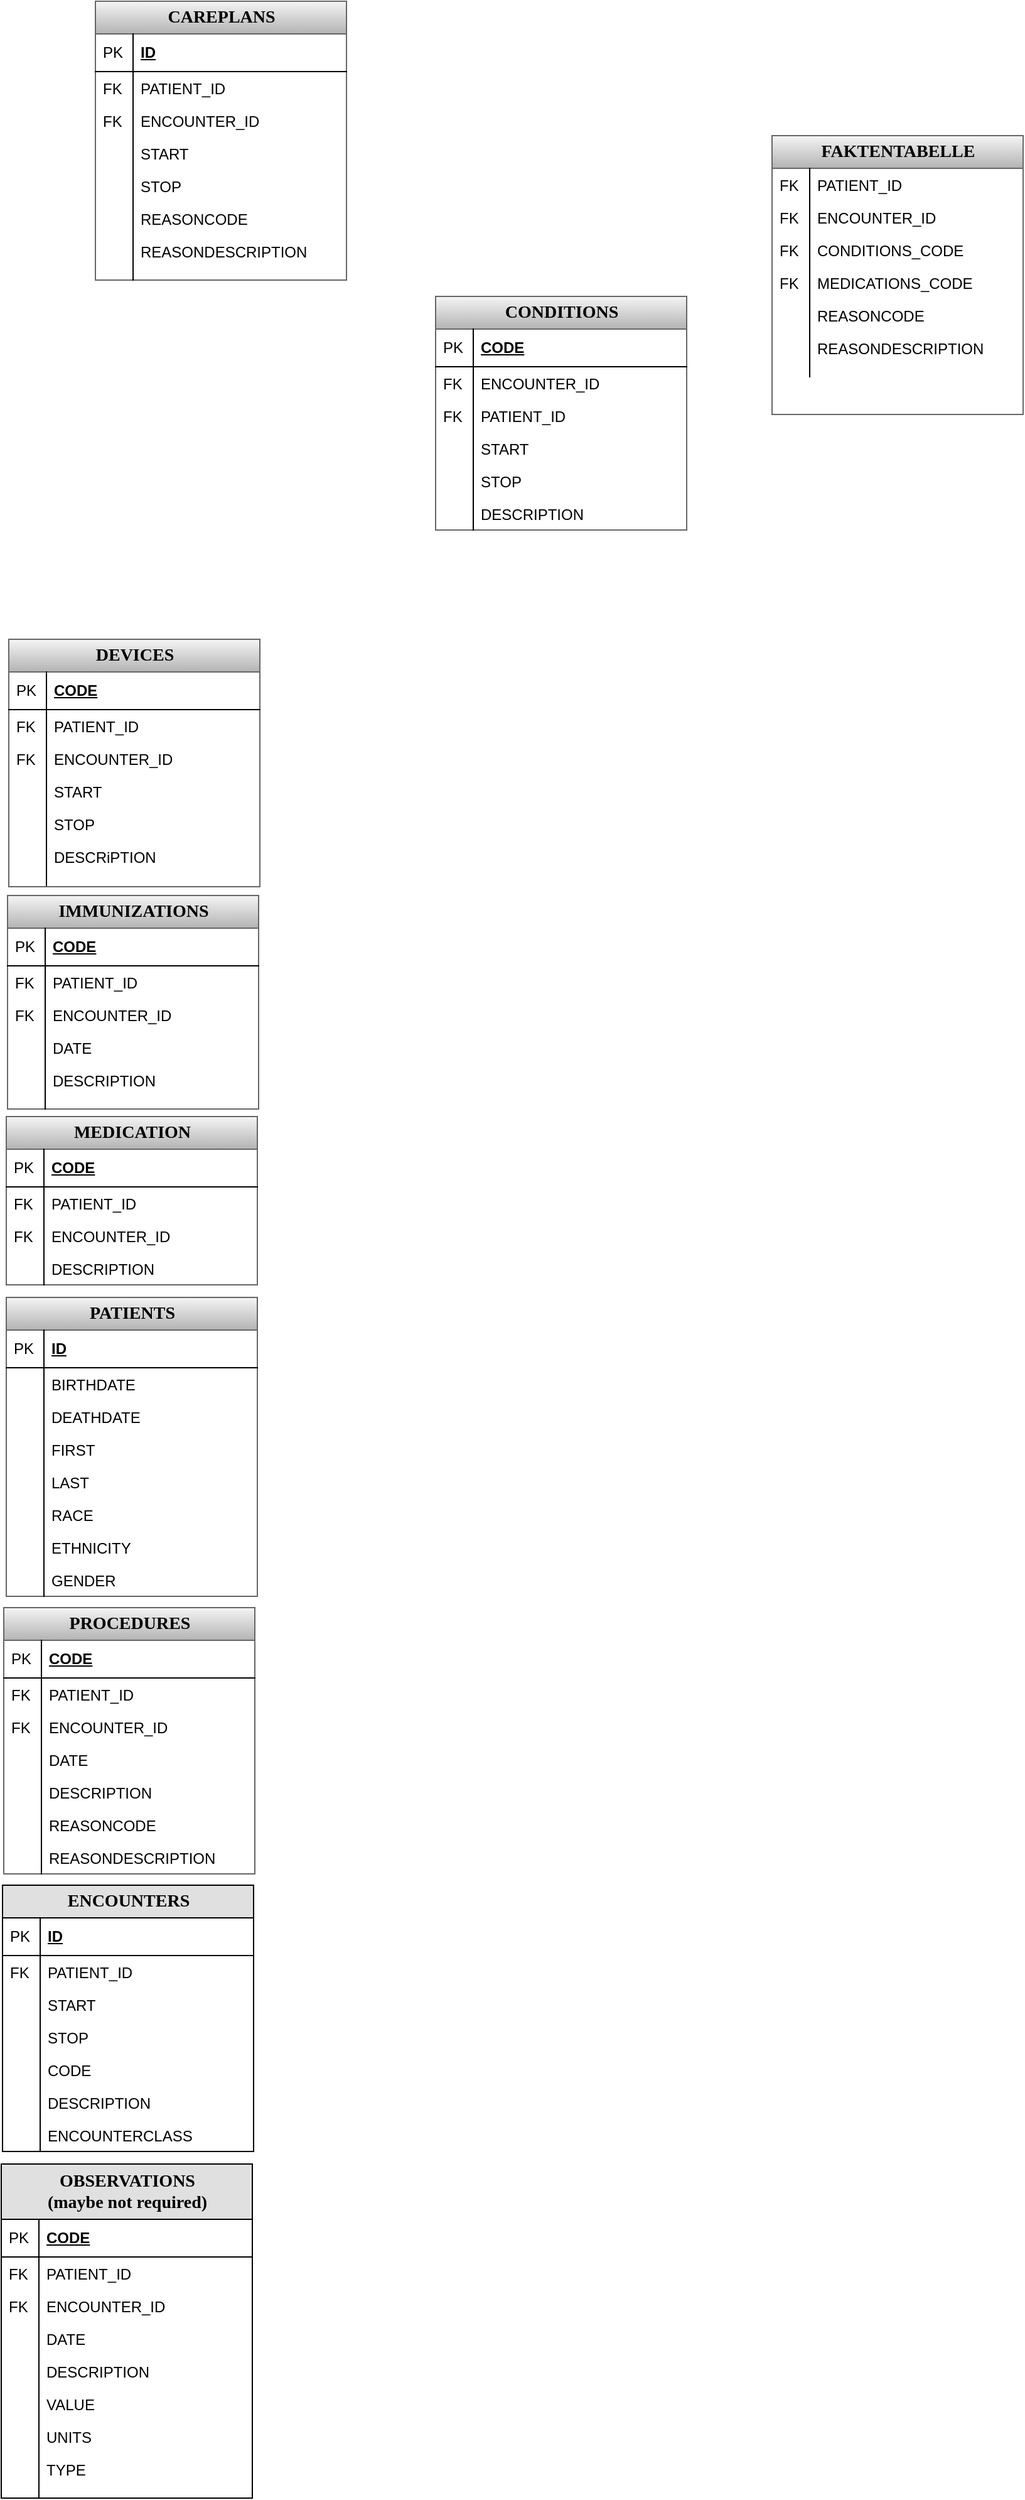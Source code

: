 <mxfile version="20.8.11" type="device"><diagram name="Page-1" id="e56a1550-8fbb-45ad-956c-1786394a9013"><mxGraphModel dx="1409" dy="664" grid="1" gridSize="1" guides="1" tooltips="1" connect="1" arrows="1" fold="1" page="1" pageScale="1" pageWidth="3300" pageHeight="4681" background="#ffffff" math="0" shadow="0"><root><mxCell id="0"/><mxCell id="1" parent="0"/><mxCell id="IcQKvEbS3sjXzRymtjkG-7" value="&lt;b&gt;PATIENTS&lt;/b&gt;" style="swimlane;html=1;fontStyle=0;childLayout=stackLayout;horizontal=1;startSize=26;fillColor=#f5f5f5;horizontalStack=0;resizeParent=1;resizeLast=0;collapsible=1;marginBottom=0;swimlaneFillColor=#ffffff;align=center;rounded=0;shadow=0;comic=0;labelBackgroundColor=none;strokeWidth=1;fontFamily=Verdana;fontSize=14;swimlaneLine=1;strokeColor=#666666;gradientColor=#b3b3b3;" parent="1" vertex="1"><mxGeometry x="594" y="2164" width="200" height="238" as="geometry"/></mxCell><mxCell id="IcQKvEbS3sjXzRymtjkG-8" value="ID" style="shape=partialRectangle;top=0;left=0;right=0;bottom=1;html=1;align=left;verticalAlign=middle;fillColor=none;spacingLeft=34;spacingRight=4;whiteSpace=wrap;overflow=hidden;rotatable=0;points=[[0,0.5],[1,0.5]];portConstraint=eastwest;dropTarget=0;fontStyle=5;" parent="IcQKvEbS3sjXzRymtjkG-7" vertex="1"><mxGeometry y="26" width="200" height="30" as="geometry"/></mxCell><mxCell id="IcQKvEbS3sjXzRymtjkG-9" value="PK" style="shape=partialRectangle;top=0;left=0;bottom=0;html=1;fillColor=none;align=left;verticalAlign=middle;spacingLeft=4;spacingRight=4;whiteSpace=wrap;overflow=hidden;rotatable=0;points=[];portConstraint=eastwest;part=1;" parent="IcQKvEbS3sjXzRymtjkG-8" vertex="1" connectable="0"><mxGeometry width="30" height="30" as="geometry"/></mxCell><mxCell id="IcQKvEbS3sjXzRymtjkG-28" value="BIRTHDATE" style="shape=partialRectangle;top=0;left=0;right=0;bottom=0;html=1;align=left;verticalAlign=top;fillColor=none;spacingLeft=34;spacingRight=4;whiteSpace=wrap;overflow=hidden;rotatable=0;points=[[0,0.5],[1,0.5]];portConstraint=eastwest;dropTarget=0;" parent="IcQKvEbS3sjXzRymtjkG-7" vertex="1"><mxGeometry y="56" width="200" height="26" as="geometry"/></mxCell><mxCell id="IcQKvEbS3sjXzRymtjkG-29" value="" style="shape=partialRectangle;top=0;left=0;bottom=0;html=1;fillColor=none;align=left;verticalAlign=top;spacingLeft=4;spacingRight=4;whiteSpace=wrap;overflow=hidden;rotatable=0;points=[];portConstraint=eastwest;part=1;" parent="IcQKvEbS3sjXzRymtjkG-28" vertex="1" connectable="0"><mxGeometry width="30" height="26" as="geometry"/></mxCell><mxCell id="IcQKvEbS3sjXzRymtjkG-30" value="DEATHDATE" style="shape=partialRectangle;top=0;left=0;right=0;bottom=0;html=1;align=left;verticalAlign=top;fillColor=none;spacingLeft=34;spacingRight=4;whiteSpace=wrap;overflow=hidden;rotatable=0;points=[[0,0.5],[1,0.5]];portConstraint=eastwest;dropTarget=0;" parent="IcQKvEbS3sjXzRymtjkG-7" vertex="1"><mxGeometry y="82" width="200" height="26" as="geometry"/></mxCell><mxCell id="IcQKvEbS3sjXzRymtjkG-31" value="" style="shape=partialRectangle;top=0;left=0;bottom=0;html=1;fillColor=none;align=left;verticalAlign=top;spacingLeft=4;spacingRight=4;whiteSpace=wrap;overflow=hidden;rotatable=0;points=[];portConstraint=eastwest;part=1;" parent="IcQKvEbS3sjXzRymtjkG-30" vertex="1" connectable="0"><mxGeometry width="30" height="26" as="geometry"/></mxCell><mxCell id="IcQKvEbS3sjXzRymtjkG-10" value="FIRST" style="shape=partialRectangle;top=0;left=0;right=0;bottom=0;html=1;align=left;verticalAlign=top;fillColor=none;spacingLeft=34;spacingRight=4;whiteSpace=wrap;overflow=hidden;rotatable=0;points=[[0,0.5],[1,0.5]];portConstraint=eastwest;dropTarget=0;" parent="IcQKvEbS3sjXzRymtjkG-7" vertex="1"><mxGeometry y="108" width="200" height="26" as="geometry"/></mxCell><mxCell id="IcQKvEbS3sjXzRymtjkG-11" value="" style="shape=partialRectangle;top=0;left=0;bottom=0;html=1;fillColor=none;align=left;verticalAlign=top;spacingLeft=4;spacingRight=4;whiteSpace=wrap;overflow=hidden;rotatable=0;points=[];portConstraint=eastwest;part=1;" parent="IcQKvEbS3sjXzRymtjkG-10" vertex="1" connectable="0"><mxGeometry width="30" height="26" as="geometry"/></mxCell><mxCell id="IcQKvEbS3sjXzRymtjkG-24" value="LAST" style="shape=partialRectangle;top=0;left=0;right=0;bottom=0;html=1;align=left;verticalAlign=top;fillColor=none;spacingLeft=34;spacingRight=4;whiteSpace=wrap;overflow=hidden;rotatable=0;points=[[0,0.5],[1,0.5]];portConstraint=eastwest;dropTarget=0;" parent="IcQKvEbS3sjXzRymtjkG-7" vertex="1"><mxGeometry y="134" width="200" height="26" as="geometry"/></mxCell><mxCell id="IcQKvEbS3sjXzRymtjkG-25" value="" style="shape=partialRectangle;top=0;left=0;bottom=0;html=1;fillColor=none;align=left;verticalAlign=top;spacingLeft=4;spacingRight=4;whiteSpace=wrap;overflow=hidden;rotatable=0;points=[];portConstraint=eastwest;part=1;" parent="IcQKvEbS3sjXzRymtjkG-24" vertex="1" connectable="0"><mxGeometry width="30" height="26" as="geometry"/></mxCell><mxCell id="MiaJwzaU4BklHTg5q4IE-205" value="RACE" style="shape=partialRectangle;top=0;left=0;right=0;bottom=0;html=1;align=left;verticalAlign=top;fillColor=none;spacingLeft=34;spacingRight=4;whiteSpace=wrap;overflow=hidden;rotatable=0;points=[[0,0.5],[1,0.5]];portConstraint=eastwest;dropTarget=0;" parent="IcQKvEbS3sjXzRymtjkG-7" vertex="1"><mxGeometry y="160" width="200" height="26" as="geometry"/></mxCell><mxCell id="MiaJwzaU4BklHTg5q4IE-206" value="" style="shape=partialRectangle;top=0;left=0;bottom=0;html=1;fillColor=none;align=left;verticalAlign=top;spacingLeft=4;spacingRight=4;whiteSpace=wrap;overflow=hidden;rotatable=0;points=[];portConstraint=eastwest;part=1;" parent="MiaJwzaU4BklHTg5q4IE-205" vertex="1" connectable="0"><mxGeometry width="30" height="26" as="geometry"/></mxCell><mxCell id="MiaJwzaU4BklHTg5q4IE-207" value="ETHNICITY" style="shape=partialRectangle;top=0;left=0;right=0;bottom=0;html=1;align=left;verticalAlign=top;fillColor=none;spacingLeft=34;spacingRight=4;whiteSpace=wrap;overflow=hidden;rotatable=0;points=[[0,0.5],[1,0.5]];portConstraint=eastwest;dropTarget=0;" parent="IcQKvEbS3sjXzRymtjkG-7" vertex="1"><mxGeometry y="186" width="200" height="26" as="geometry"/></mxCell><mxCell id="MiaJwzaU4BklHTg5q4IE-208" value="" style="shape=partialRectangle;top=0;left=0;bottom=0;html=1;fillColor=none;align=left;verticalAlign=top;spacingLeft=4;spacingRight=4;whiteSpace=wrap;overflow=hidden;rotatable=0;points=[];portConstraint=eastwest;part=1;" parent="MiaJwzaU4BklHTg5q4IE-207" vertex="1" connectable="0"><mxGeometry width="30" height="26" as="geometry"/></mxCell><mxCell id="IcQKvEbS3sjXzRymtjkG-26" value="GENDER" style="shape=partialRectangle;top=0;left=0;right=0;bottom=0;html=1;align=left;verticalAlign=top;fillColor=none;spacingLeft=34;spacingRight=4;whiteSpace=wrap;overflow=hidden;rotatable=0;points=[[0,0.5],[1,0.5]];portConstraint=eastwest;dropTarget=0;" parent="IcQKvEbS3sjXzRymtjkG-7" vertex="1"><mxGeometry y="212" width="200" height="26" as="geometry"/></mxCell><mxCell id="IcQKvEbS3sjXzRymtjkG-27" value="" style="shape=partialRectangle;top=0;left=0;bottom=0;html=1;fillColor=none;align=left;verticalAlign=top;spacingLeft=4;spacingRight=4;whiteSpace=wrap;overflow=hidden;rotatable=0;points=[];portConstraint=eastwest;part=1;" parent="IcQKvEbS3sjXzRymtjkG-26" vertex="1" connectable="0"><mxGeometry width="30" height="26" as="geometry"/></mxCell><mxCell id="IcQKvEbS3sjXzRymtjkG-32" value="&lt;b&gt;ENCOUNTERS&lt;/b&gt;" style="swimlane;html=1;fontStyle=0;childLayout=stackLayout;horizontal=1;startSize=26;fillColor=#e0e0e0;horizontalStack=0;resizeParent=1;resizeLast=0;collapsible=1;marginBottom=0;swimlaneFillColor=#ffffff;align=center;rounded=0;shadow=0;comic=0;labelBackgroundColor=none;strokeWidth=1;fontFamily=Verdana;fontSize=14;swimlaneLine=1;" parent="1" vertex="1"><mxGeometry x="591" y="2632" width="200" height="212" as="geometry"/></mxCell><mxCell id="IcQKvEbS3sjXzRymtjkG-33" value="ID" style="shape=partialRectangle;top=0;left=0;right=0;bottom=1;html=1;align=left;verticalAlign=middle;fillColor=none;spacingLeft=34;spacingRight=4;whiteSpace=wrap;overflow=hidden;rotatable=0;points=[[0,0.5],[1,0.5]];portConstraint=eastwest;dropTarget=0;fontStyle=5;" parent="IcQKvEbS3sjXzRymtjkG-32" vertex="1"><mxGeometry y="26" width="200" height="30" as="geometry"/></mxCell><mxCell id="IcQKvEbS3sjXzRymtjkG-34" value="PK" style="shape=partialRectangle;top=0;left=0;bottom=0;html=1;fillColor=none;align=left;verticalAlign=middle;spacingLeft=4;spacingRight=4;whiteSpace=wrap;overflow=hidden;rotatable=0;points=[];portConstraint=eastwest;part=1;" parent="IcQKvEbS3sjXzRymtjkG-33" vertex="1" connectable="0"><mxGeometry width="30" height="30" as="geometry"/></mxCell><mxCell id="IcQKvEbS3sjXzRymtjkG-35" value="PATIENT_ID" style="shape=partialRectangle;top=0;left=0;right=0;bottom=0;html=1;align=left;verticalAlign=top;fillColor=none;spacingLeft=34;spacingRight=4;whiteSpace=wrap;overflow=hidden;rotatable=0;points=[[0,0.5],[1,0.5]];portConstraint=eastwest;dropTarget=0;" parent="IcQKvEbS3sjXzRymtjkG-32" vertex="1"><mxGeometry y="56" width="200" height="26" as="geometry"/></mxCell><mxCell id="IcQKvEbS3sjXzRymtjkG-36" value="FK" style="shape=partialRectangle;top=0;left=0;bottom=0;html=1;fillColor=none;align=left;verticalAlign=top;spacingLeft=4;spacingRight=4;whiteSpace=wrap;overflow=hidden;rotatable=0;points=[];portConstraint=eastwest;part=1;" parent="IcQKvEbS3sjXzRymtjkG-35" vertex="1" connectable="0"><mxGeometry width="30" height="26" as="geometry"/></mxCell><mxCell id="IcQKvEbS3sjXzRymtjkG-43" value="START" style="shape=partialRectangle;top=0;left=0;right=0;bottom=0;html=1;align=left;verticalAlign=top;fillColor=none;spacingLeft=34;spacingRight=4;whiteSpace=wrap;overflow=hidden;rotatable=0;points=[[0,0.5],[1,0.5]];portConstraint=eastwest;dropTarget=0;" parent="IcQKvEbS3sjXzRymtjkG-32" vertex="1"><mxGeometry y="82" width="200" height="26" as="geometry"/></mxCell><mxCell id="IcQKvEbS3sjXzRymtjkG-44" value="" style="shape=partialRectangle;top=0;left=0;bottom=0;html=1;fillColor=none;align=left;verticalAlign=top;spacingLeft=4;spacingRight=4;whiteSpace=wrap;overflow=hidden;rotatable=0;points=[];portConstraint=eastwest;part=1;" parent="IcQKvEbS3sjXzRymtjkG-43" vertex="1" connectable="0"><mxGeometry width="30" height="26" as="geometry"/></mxCell><mxCell id="IcQKvEbS3sjXzRymtjkG-45" value="STOP" style="shape=partialRectangle;top=0;left=0;right=0;bottom=0;html=1;align=left;verticalAlign=top;fillColor=none;spacingLeft=34;spacingRight=4;whiteSpace=wrap;overflow=hidden;rotatable=0;points=[[0,0.5],[1,0.5]];portConstraint=eastwest;dropTarget=0;" parent="IcQKvEbS3sjXzRymtjkG-32" vertex="1"><mxGeometry y="108" width="200" height="26" as="geometry"/></mxCell><mxCell id="IcQKvEbS3sjXzRymtjkG-46" value="" style="shape=partialRectangle;top=0;left=0;bottom=0;html=1;fillColor=none;align=left;verticalAlign=top;spacingLeft=4;spacingRight=4;whiteSpace=wrap;overflow=hidden;rotatable=0;points=[];portConstraint=eastwest;part=1;" parent="IcQKvEbS3sjXzRymtjkG-45" vertex="1" connectable="0"><mxGeometry width="30" height="26" as="geometry"/></mxCell><mxCell id="IcQKvEbS3sjXzRymtjkG-49" value="CODE" style="shape=partialRectangle;top=0;left=0;right=0;bottom=0;html=1;align=left;verticalAlign=top;fillColor=none;spacingLeft=34;spacingRight=4;whiteSpace=wrap;overflow=hidden;rotatable=0;points=[[0,0.5],[1,0.5]];portConstraint=eastwest;dropTarget=0;" parent="IcQKvEbS3sjXzRymtjkG-32" vertex="1"><mxGeometry y="134" width="200" height="26" as="geometry"/></mxCell><mxCell id="IcQKvEbS3sjXzRymtjkG-50" value="" style="shape=partialRectangle;top=0;left=0;bottom=0;html=1;fillColor=none;align=left;verticalAlign=top;spacingLeft=4;spacingRight=4;whiteSpace=wrap;overflow=hidden;rotatable=0;points=[];portConstraint=eastwest;part=1;" parent="IcQKvEbS3sjXzRymtjkG-49" vertex="1" connectable="0"><mxGeometry width="30" height="26" as="geometry"/></mxCell><mxCell id="IcQKvEbS3sjXzRymtjkG-51" value="DESCRIPTION" style="shape=partialRectangle;top=0;left=0;right=0;bottom=0;html=1;align=left;verticalAlign=top;fillColor=none;spacingLeft=34;spacingRight=4;whiteSpace=wrap;overflow=hidden;rotatable=0;points=[[0,0.5],[1,0.5]];portConstraint=eastwest;dropTarget=0;" parent="IcQKvEbS3sjXzRymtjkG-32" vertex="1"><mxGeometry y="160" width="200" height="26" as="geometry"/></mxCell><mxCell id="IcQKvEbS3sjXzRymtjkG-52" value="" style="shape=partialRectangle;top=0;left=0;bottom=0;html=1;fillColor=none;align=left;verticalAlign=top;spacingLeft=4;spacingRight=4;whiteSpace=wrap;overflow=hidden;rotatable=0;points=[];portConstraint=eastwest;part=1;" parent="IcQKvEbS3sjXzRymtjkG-51" vertex="1" connectable="0"><mxGeometry width="30" height="26" as="geometry"/></mxCell><mxCell id="MiaJwzaU4BklHTg5q4IE-173" value="ENCOUNTERCLASS" style="shape=partialRectangle;top=0;left=0;right=0;bottom=0;html=1;align=left;verticalAlign=top;fillColor=none;spacingLeft=34;spacingRight=4;whiteSpace=wrap;overflow=hidden;rotatable=0;points=[[0,0.5],[1,0.5]];portConstraint=eastwest;dropTarget=0;" parent="IcQKvEbS3sjXzRymtjkG-32" vertex="1"><mxGeometry y="186" width="200" height="26" as="geometry"/></mxCell><mxCell id="MiaJwzaU4BklHTg5q4IE-174" value="" style="shape=partialRectangle;top=0;left=0;bottom=0;html=1;fillColor=none;align=left;verticalAlign=top;spacingLeft=4;spacingRight=4;whiteSpace=wrap;overflow=hidden;rotatable=0;points=[];portConstraint=eastwest;part=1;" parent="MiaJwzaU4BklHTg5q4IE-173" vertex="1" connectable="0"><mxGeometry width="30" height="26" as="geometry"/></mxCell><mxCell id="IcQKvEbS3sjXzRymtjkG-82" value="&lt;b&gt;CONDITIONS&lt;/b&gt;" style="swimlane;html=1;fontStyle=0;childLayout=stackLayout;horizontal=1;startSize=26;fillColor=#f5f5f5;horizontalStack=0;resizeParent=1;resizeLast=0;collapsible=1;marginBottom=0;swimlaneFillColor=#ffffff;align=center;rounded=0;shadow=0;comic=0;labelBackgroundColor=none;strokeWidth=1;fontFamily=Verdana;fontSize=14;swimlaneLine=1;gradientColor=#b3b3b3;strokeColor=#666666;" parent="1" vertex="1"><mxGeometry x="936" y="1367" width="200" height="186" as="geometry"/></mxCell><mxCell id="MiaJwzaU4BklHTg5q4IE-339" value="CODE" style="shape=partialRectangle;top=0;left=0;right=0;bottom=1;html=1;align=left;verticalAlign=middle;fillColor=none;spacingLeft=34;spacingRight=4;whiteSpace=wrap;overflow=hidden;rotatable=0;points=[[0,0.5],[1,0.5]];portConstraint=eastwest;dropTarget=0;fontStyle=5;" parent="IcQKvEbS3sjXzRymtjkG-82" vertex="1"><mxGeometry y="26" width="200" height="30" as="geometry"/></mxCell><mxCell id="MiaJwzaU4BklHTg5q4IE-340" value="PK" style="shape=partialRectangle;top=0;left=0;bottom=0;html=1;fillColor=none;align=left;verticalAlign=middle;spacingLeft=4;spacingRight=4;whiteSpace=wrap;overflow=hidden;rotatable=0;points=[];portConstraint=eastwest;part=1;" parent="MiaJwzaU4BklHTg5q4IE-339" vertex="1" connectable="0"><mxGeometry width="30" height="30" as="geometry"/></mxCell><mxCell id="IcQKvEbS3sjXzRymtjkG-85" value="ENCOUNTER_ID" style="shape=partialRectangle;top=0;left=0;right=0;bottom=0;html=1;align=left;verticalAlign=top;fillColor=none;spacingLeft=34;spacingRight=4;whiteSpace=wrap;overflow=hidden;rotatable=0;points=[[0,0.5],[1,0.5]];portConstraint=eastwest;dropTarget=0;" parent="IcQKvEbS3sjXzRymtjkG-82" vertex="1"><mxGeometry y="56" width="200" height="26" as="geometry"/></mxCell><mxCell id="IcQKvEbS3sjXzRymtjkG-86" value="FK" style="shape=partialRectangle;top=0;left=0;bottom=0;html=1;fillColor=none;align=left;verticalAlign=top;spacingLeft=4;spacingRight=4;whiteSpace=wrap;overflow=hidden;rotatable=0;points=[];portConstraint=eastwest;part=1;" parent="IcQKvEbS3sjXzRymtjkG-85" vertex="1" connectable="0"><mxGeometry width="30" height="26" as="geometry"/></mxCell><mxCell id="IcQKvEbS3sjXzRymtjkG-87" value="PATIENT_ID" style="shape=partialRectangle;top=0;left=0;right=0;bottom=0;html=1;align=left;verticalAlign=top;fillColor=none;spacingLeft=34;spacingRight=4;whiteSpace=wrap;overflow=hidden;rotatable=0;points=[[0,0.5],[1,0.5]];portConstraint=eastwest;dropTarget=0;" parent="IcQKvEbS3sjXzRymtjkG-82" vertex="1"><mxGeometry y="82" width="200" height="26" as="geometry"/></mxCell><mxCell id="IcQKvEbS3sjXzRymtjkG-88" value="FK" style="shape=partialRectangle;top=0;left=0;bottom=0;html=1;fillColor=none;align=left;verticalAlign=top;spacingLeft=4;spacingRight=4;whiteSpace=wrap;overflow=hidden;rotatable=0;points=[];portConstraint=eastwest;part=1;" parent="IcQKvEbS3sjXzRymtjkG-87" vertex="1" connectable="0"><mxGeometry width="30" height="26" as="geometry"/></mxCell><mxCell id="IcQKvEbS3sjXzRymtjkG-89" value="START" style="shape=partialRectangle;top=0;left=0;right=0;bottom=0;html=1;align=left;verticalAlign=top;fillColor=none;spacingLeft=34;spacingRight=4;whiteSpace=wrap;overflow=hidden;rotatable=0;points=[[0,0.5],[1,0.5]];portConstraint=eastwest;dropTarget=0;" parent="IcQKvEbS3sjXzRymtjkG-82" vertex="1"><mxGeometry y="108" width="200" height="26" as="geometry"/></mxCell><mxCell id="IcQKvEbS3sjXzRymtjkG-90" value="" style="shape=partialRectangle;top=0;left=0;bottom=0;html=1;fillColor=none;align=left;verticalAlign=top;spacingLeft=4;spacingRight=4;whiteSpace=wrap;overflow=hidden;rotatable=0;points=[];portConstraint=eastwest;part=1;" parent="IcQKvEbS3sjXzRymtjkG-89" vertex="1" connectable="0"><mxGeometry width="30" height="26" as="geometry"/></mxCell><mxCell id="IcQKvEbS3sjXzRymtjkG-91" value="STOP" style="shape=partialRectangle;top=0;left=0;right=0;bottom=0;html=1;align=left;verticalAlign=top;fillColor=none;spacingLeft=34;spacingRight=4;whiteSpace=wrap;overflow=hidden;rotatable=0;points=[[0,0.5],[1,0.5]];portConstraint=eastwest;dropTarget=0;" parent="IcQKvEbS3sjXzRymtjkG-82" vertex="1"><mxGeometry y="134" width="200" height="26" as="geometry"/></mxCell><mxCell id="IcQKvEbS3sjXzRymtjkG-92" value="" style="shape=partialRectangle;top=0;left=0;bottom=0;html=1;fillColor=none;align=left;verticalAlign=top;spacingLeft=4;spacingRight=4;whiteSpace=wrap;overflow=hidden;rotatable=0;points=[];portConstraint=eastwest;part=1;" parent="IcQKvEbS3sjXzRymtjkG-91" vertex="1" connectable="0"><mxGeometry width="30" height="26" as="geometry"/></mxCell><mxCell id="MiaJwzaU4BklHTg5q4IE-132" value="DESCRIPTION" style="shape=partialRectangle;top=0;left=0;right=0;bottom=0;html=1;align=left;verticalAlign=top;fillColor=none;spacingLeft=34;spacingRight=4;whiteSpace=wrap;overflow=hidden;rotatable=0;points=[[0,0.5],[1,0.5]];portConstraint=eastwest;dropTarget=0;" parent="IcQKvEbS3sjXzRymtjkG-82" vertex="1"><mxGeometry y="160" width="200" height="26" as="geometry"/></mxCell><mxCell id="MiaJwzaU4BklHTg5q4IE-133" value="" style="shape=partialRectangle;top=0;left=0;bottom=0;html=1;fillColor=none;align=left;verticalAlign=top;spacingLeft=4;spacingRight=4;whiteSpace=wrap;overflow=hidden;rotatable=0;points=[];portConstraint=eastwest;part=1;" parent="MiaJwzaU4BklHTg5q4IE-132" vertex="1" connectable="0"><mxGeometry width="30" height="26" as="geometry"/></mxCell><mxCell id="IcQKvEbS3sjXzRymtjkG-120" value="&lt;b&gt;OBSERVATIONS &lt;br&gt;(maybe not required)&lt;/b&gt;" style="swimlane;html=1;fontStyle=0;childLayout=stackLayout;horizontal=1;startSize=44;fillColor=#e0e0e0;horizontalStack=0;resizeParent=1;resizeLast=0;collapsible=1;marginBottom=0;swimlaneFillColor=#ffffff;align=center;rounded=0;shadow=0;comic=0;labelBackgroundColor=none;strokeWidth=1;fontFamily=Verdana;fontSize=14;swimlaneLine=1;" parent="1" vertex="1"><mxGeometry x="590" y="2854" width="200" height="266" as="geometry"/></mxCell><mxCell id="MiaJwzaU4BklHTg5q4IE-343" value="CODE" style="shape=partialRectangle;top=0;left=0;right=0;bottom=1;html=1;align=left;verticalAlign=middle;fillColor=none;spacingLeft=34;spacingRight=4;whiteSpace=wrap;overflow=hidden;rotatable=0;points=[[0,0.5],[1,0.5]];portConstraint=eastwest;dropTarget=0;fontStyle=5;" parent="IcQKvEbS3sjXzRymtjkG-120" vertex="1"><mxGeometry y="44" width="200" height="30" as="geometry"/></mxCell><mxCell id="MiaJwzaU4BklHTg5q4IE-344" value="PK" style="shape=partialRectangle;top=0;left=0;bottom=0;html=1;fillColor=none;align=left;verticalAlign=middle;spacingLeft=4;spacingRight=4;whiteSpace=wrap;overflow=hidden;rotatable=0;points=[];portConstraint=eastwest;part=1;" parent="MiaJwzaU4BklHTg5q4IE-343" vertex="1" connectable="0"><mxGeometry width="30" height="30" as="geometry"/></mxCell><mxCell id="IcQKvEbS3sjXzRymtjkG-123" value="PATIENT_ID" style="shape=partialRectangle;top=0;left=0;right=0;bottom=0;html=1;align=left;verticalAlign=top;fillColor=none;spacingLeft=34;spacingRight=4;whiteSpace=wrap;overflow=hidden;rotatable=0;points=[[0,0.5],[1,0.5]];portConstraint=eastwest;dropTarget=0;" parent="IcQKvEbS3sjXzRymtjkG-120" vertex="1"><mxGeometry y="74" width="200" height="26" as="geometry"/></mxCell><mxCell id="IcQKvEbS3sjXzRymtjkG-124" value="FK" style="shape=partialRectangle;top=0;left=0;bottom=0;html=1;fillColor=none;align=left;verticalAlign=top;spacingLeft=4;spacingRight=4;whiteSpace=wrap;overflow=hidden;rotatable=0;points=[];portConstraint=eastwest;part=1;" parent="IcQKvEbS3sjXzRymtjkG-123" vertex="1" connectable="0"><mxGeometry width="30" height="26" as="geometry"/></mxCell><mxCell id="IcQKvEbS3sjXzRymtjkG-121" value="ENCOUNTER_ID" style="shape=partialRectangle;top=0;left=0;right=0;bottom=0;html=1;align=left;verticalAlign=top;fillColor=none;spacingLeft=34;spacingRight=4;whiteSpace=wrap;overflow=hidden;rotatable=0;points=[[0,0.5],[1,0.5]];portConstraint=eastwest;dropTarget=0;" parent="IcQKvEbS3sjXzRymtjkG-120" vertex="1"><mxGeometry y="100" width="200" height="26" as="geometry"/></mxCell><mxCell id="IcQKvEbS3sjXzRymtjkG-122" value="FK" style="shape=partialRectangle;top=0;left=0;bottom=0;html=1;fillColor=none;align=left;verticalAlign=top;spacingLeft=4;spacingRight=4;whiteSpace=wrap;overflow=hidden;rotatable=0;points=[];portConstraint=eastwest;part=1;" parent="IcQKvEbS3sjXzRymtjkG-121" vertex="1" connectable="0"><mxGeometry width="30" height="26" as="geometry"/></mxCell><mxCell id="IcQKvEbS3sjXzRymtjkG-125" value="DATE" style="shape=partialRectangle;top=0;left=0;right=0;bottom=0;html=1;align=left;verticalAlign=top;fillColor=none;spacingLeft=34;spacingRight=4;whiteSpace=wrap;overflow=hidden;rotatable=0;points=[[0,0.5],[1,0.5]];portConstraint=eastwest;dropTarget=0;" parent="IcQKvEbS3sjXzRymtjkG-120" vertex="1"><mxGeometry y="126" width="200" height="26" as="geometry"/></mxCell><mxCell id="IcQKvEbS3sjXzRymtjkG-126" value="" style="shape=partialRectangle;top=0;left=0;bottom=0;html=1;fillColor=none;align=left;verticalAlign=top;spacingLeft=4;spacingRight=4;whiteSpace=wrap;overflow=hidden;rotatable=0;points=[];portConstraint=eastwest;part=1;" parent="IcQKvEbS3sjXzRymtjkG-125" vertex="1" connectable="0"><mxGeometry width="30" height="26" as="geometry"/></mxCell><mxCell id="IcQKvEbS3sjXzRymtjkG-129" value="DESCRIPTION" style="shape=partialRectangle;top=0;left=0;right=0;bottom=0;html=1;align=left;verticalAlign=top;fillColor=none;spacingLeft=34;spacingRight=4;whiteSpace=wrap;overflow=hidden;rotatable=0;points=[[0,0.5],[1,0.5]];portConstraint=eastwest;dropTarget=0;" parent="IcQKvEbS3sjXzRymtjkG-120" vertex="1"><mxGeometry y="152" width="200" height="26" as="geometry"/></mxCell><mxCell id="IcQKvEbS3sjXzRymtjkG-130" value="" style="shape=partialRectangle;top=0;left=0;bottom=0;html=1;fillColor=none;align=left;verticalAlign=top;spacingLeft=4;spacingRight=4;whiteSpace=wrap;overflow=hidden;rotatable=0;points=[];portConstraint=eastwest;part=1;" parent="IcQKvEbS3sjXzRymtjkG-129" vertex="1" connectable="0"><mxGeometry width="30" height="26" as="geometry"/></mxCell><mxCell id="IcQKvEbS3sjXzRymtjkG-133" value="VALUE" style="shape=partialRectangle;top=0;left=0;right=0;bottom=0;html=1;align=left;verticalAlign=top;fillColor=none;spacingLeft=34;spacingRight=4;whiteSpace=wrap;overflow=hidden;rotatable=0;points=[[0,0.5],[1,0.5]];portConstraint=eastwest;dropTarget=0;" parent="IcQKvEbS3sjXzRymtjkG-120" vertex="1"><mxGeometry y="178" width="200" height="26" as="geometry"/></mxCell><mxCell id="IcQKvEbS3sjXzRymtjkG-134" value="" style="shape=partialRectangle;top=0;left=0;bottom=0;html=1;fillColor=none;align=left;verticalAlign=top;spacingLeft=4;spacingRight=4;whiteSpace=wrap;overflow=hidden;rotatable=0;points=[];portConstraint=eastwest;part=1;" parent="IcQKvEbS3sjXzRymtjkG-133" vertex="1" connectable="0"><mxGeometry width="30" height="26" as="geometry"/></mxCell><mxCell id="IcQKvEbS3sjXzRymtjkG-135" value="UNITS" style="shape=partialRectangle;top=0;left=0;right=0;bottom=0;html=1;align=left;verticalAlign=top;fillColor=none;spacingLeft=34;spacingRight=4;whiteSpace=wrap;overflow=hidden;rotatable=0;points=[[0,0.5],[1,0.5]];portConstraint=eastwest;dropTarget=0;" parent="IcQKvEbS3sjXzRymtjkG-120" vertex="1"><mxGeometry y="204" width="200" height="26" as="geometry"/></mxCell><mxCell id="IcQKvEbS3sjXzRymtjkG-136" value="" style="shape=partialRectangle;top=0;left=0;bottom=0;html=1;fillColor=none;align=left;verticalAlign=top;spacingLeft=4;spacingRight=4;whiteSpace=wrap;overflow=hidden;rotatable=0;points=[];portConstraint=eastwest;part=1;" parent="IcQKvEbS3sjXzRymtjkG-135" vertex="1" connectable="0"><mxGeometry width="30" height="26" as="geometry"/></mxCell><mxCell id="IcQKvEbS3sjXzRymtjkG-137" value="TYPE" style="shape=partialRectangle;top=0;left=0;right=0;bottom=0;html=1;align=left;verticalAlign=top;fillColor=none;spacingLeft=34;spacingRight=4;whiteSpace=wrap;overflow=hidden;rotatable=0;points=[[0,0.5],[1,0.5]];portConstraint=eastwest;dropTarget=0;" parent="IcQKvEbS3sjXzRymtjkG-120" vertex="1"><mxGeometry y="230" width="200" height="26" as="geometry"/></mxCell><mxCell id="IcQKvEbS3sjXzRymtjkG-138" value="" style="shape=partialRectangle;top=0;left=0;bottom=0;html=1;fillColor=none;align=left;verticalAlign=top;spacingLeft=4;spacingRight=4;whiteSpace=wrap;overflow=hidden;rotatable=0;points=[];portConstraint=eastwest;part=1;" parent="IcQKvEbS3sjXzRymtjkG-137" vertex="1" connectable="0"><mxGeometry width="30" height="26" as="geometry"/></mxCell><mxCell id="IcQKvEbS3sjXzRymtjkG-131" value="" style="shape=partialRectangle;top=0;left=0;right=0;bottom=0;html=1;align=left;verticalAlign=top;fillColor=none;spacingLeft=34;spacingRight=4;whiteSpace=wrap;overflow=hidden;rotatable=0;points=[[0,0.5],[1,0.5]];portConstraint=eastwest;dropTarget=0;" parent="IcQKvEbS3sjXzRymtjkG-120" vertex="1"><mxGeometry y="256" width="200" height="10" as="geometry"/></mxCell><mxCell id="IcQKvEbS3sjXzRymtjkG-132" value="" style="shape=partialRectangle;top=0;left=0;bottom=0;html=1;fillColor=none;align=left;verticalAlign=top;spacingLeft=4;spacingRight=4;whiteSpace=wrap;overflow=hidden;rotatable=0;points=[];portConstraint=eastwest;part=1;" parent="IcQKvEbS3sjXzRymtjkG-131" vertex="1" connectable="0"><mxGeometry width="30" height="10" as="geometry"/></mxCell><mxCell id="MiaJwzaU4BklHTg5q4IE-1" value="&lt;b&gt;CAREPLANS&lt;/b&gt;" style="swimlane;html=1;fontStyle=0;childLayout=stackLayout;horizontal=1;startSize=26;fillColor=#f5f5f5;horizontalStack=0;resizeParent=1;resizeLast=0;collapsible=1;marginBottom=0;swimlaneFillColor=#ffffff;align=center;rounded=0;shadow=0;comic=0;labelBackgroundColor=none;strokeWidth=1;fontFamily=Verdana;fontSize=14;swimlaneLine=1;gradientColor=#b3b3b3;strokeColor=#666666;" parent="1" vertex="1"><mxGeometry x="665" y="1132" width="200" height="222" as="geometry"/></mxCell><mxCell id="MiaJwzaU4BklHTg5q4IE-2" value="ID" style="shape=partialRectangle;top=0;left=0;right=0;bottom=1;html=1;align=left;verticalAlign=middle;fillColor=none;spacingLeft=34;spacingRight=4;whiteSpace=wrap;overflow=hidden;rotatable=0;points=[[0,0.5],[1,0.5]];portConstraint=eastwest;dropTarget=0;fontStyle=5;" parent="MiaJwzaU4BklHTg5q4IE-1" vertex="1"><mxGeometry y="26" width="200" height="30" as="geometry"/></mxCell><mxCell id="MiaJwzaU4BklHTg5q4IE-3" value="PK" style="shape=partialRectangle;top=0;left=0;bottom=0;html=1;fillColor=none;align=left;verticalAlign=middle;spacingLeft=4;spacingRight=4;whiteSpace=wrap;overflow=hidden;rotatable=0;points=[];portConstraint=eastwest;part=1;" parent="MiaJwzaU4BklHTg5q4IE-2" vertex="1" connectable="0"><mxGeometry width="30" height="30" as="geometry"/></mxCell><mxCell id="MiaJwzaU4BklHTg5q4IE-4" value="PATIENT_ID" style="shape=partialRectangle;top=0;left=0;right=0;bottom=0;html=1;align=left;verticalAlign=top;fillColor=none;spacingLeft=34;spacingRight=4;whiteSpace=wrap;overflow=hidden;rotatable=0;points=[[0,0.5],[1,0.5]];portConstraint=eastwest;dropTarget=0;" parent="MiaJwzaU4BklHTg5q4IE-1" vertex="1"><mxGeometry y="56" width="200" height="26" as="geometry"/></mxCell><mxCell id="MiaJwzaU4BklHTg5q4IE-5" value="FK" style="shape=partialRectangle;top=0;left=0;bottom=0;html=1;fillColor=none;align=left;verticalAlign=top;spacingLeft=4;spacingRight=4;whiteSpace=wrap;overflow=hidden;rotatable=0;points=[];portConstraint=eastwest;part=1;" parent="MiaJwzaU4BklHTg5q4IE-4" vertex="1" connectable="0"><mxGeometry width="30" height="26" as="geometry"/></mxCell><mxCell id="MiaJwzaU4BklHTg5q4IE-6" value="ENCOUNTER_ID" style="shape=partialRectangle;top=0;left=0;right=0;bottom=0;html=1;align=left;verticalAlign=top;fillColor=none;spacingLeft=34;spacingRight=4;whiteSpace=wrap;overflow=hidden;rotatable=0;points=[[0,0.5],[1,0.5]];portConstraint=eastwest;dropTarget=0;" parent="MiaJwzaU4BklHTg5q4IE-1" vertex="1"><mxGeometry y="82" width="200" height="26" as="geometry"/></mxCell><mxCell id="MiaJwzaU4BklHTg5q4IE-7" value="FK" style="shape=partialRectangle;top=0;left=0;bottom=0;html=1;fillColor=none;align=left;verticalAlign=top;spacingLeft=4;spacingRight=4;whiteSpace=wrap;overflow=hidden;rotatable=0;points=[];portConstraint=eastwest;part=1;" parent="MiaJwzaU4BklHTg5q4IE-6" vertex="1" connectable="0"><mxGeometry width="30" height="26" as="geometry"/></mxCell><mxCell id="MiaJwzaU4BklHTg5q4IE-8" value="START" style="shape=partialRectangle;top=0;left=0;right=0;bottom=0;html=1;align=left;verticalAlign=top;fillColor=none;spacingLeft=34;spacingRight=4;whiteSpace=wrap;overflow=hidden;rotatable=0;points=[[0,0.5],[1,0.5]];portConstraint=eastwest;dropTarget=0;" parent="MiaJwzaU4BklHTg5q4IE-1" vertex="1"><mxGeometry y="108" width="200" height="26" as="geometry"/></mxCell><mxCell id="MiaJwzaU4BklHTg5q4IE-9" value="" style="shape=partialRectangle;top=0;left=0;bottom=0;html=1;fillColor=none;align=left;verticalAlign=top;spacingLeft=4;spacingRight=4;whiteSpace=wrap;overflow=hidden;rotatable=0;points=[];portConstraint=eastwest;part=1;" parent="MiaJwzaU4BklHTg5q4IE-8" vertex="1" connectable="0"><mxGeometry width="30" height="26" as="geometry"/></mxCell><mxCell id="MiaJwzaU4BklHTg5q4IE-10" value="STOP" style="shape=partialRectangle;top=0;left=0;right=0;bottom=0;html=1;align=left;verticalAlign=top;fillColor=none;spacingLeft=34;spacingRight=4;whiteSpace=wrap;overflow=hidden;rotatable=0;points=[[0,0.5],[1,0.5]];portConstraint=eastwest;dropTarget=0;" parent="MiaJwzaU4BklHTg5q4IE-1" vertex="1"><mxGeometry y="134" width="200" height="26" as="geometry"/></mxCell><mxCell id="MiaJwzaU4BklHTg5q4IE-11" value="" style="shape=partialRectangle;top=0;left=0;bottom=0;html=1;fillColor=none;align=left;verticalAlign=top;spacingLeft=4;spacingRight=4;whiteSpace=wrap;overflow=hidden;rotatable=0;points=[];portConstraint=eastwest;part=1;" parent="MiaJwzaU4BklHTg5q4IE-10" vertex="1" connectable="0"><mxGeometry width="30" height="26" as="geometry"/></mxCell><mxCell id="MiaJwzaU4BklHTg5q4IE-16" value="REASONCODE" style="shape=partialRectangle;top=0;left=0;right=0;bottom=0;html=1;align=left;verticalAlign=top;fillColor=none;spacingLeft=34;spacingRight=4;whiteSpace=wrap;overflow=hidden;rotatable=0;points=[[0,0.5],[1,0.5]];portConstraint=eastwest;dropTarget=0;" parent="MiaJwzaU4BklHTg5q4IE-1" vertex="1"><mxGeometry y="160" width="200" height="26" as="geometry"/></mxCell><mxCell id="MiaJwzaU4BklHTg5q4IE-17" value="" style="shape=partialRectangle;top=0;left=0;bottom=0;html=1;fillColor=none;align=left;verticalAlign=top;spacingLeft=4;spacingRight=4;whiteSpace=wrap;overflow=hidden;rotatable=0;points=[];portConstraint=eastwest;part=1;" parent="MiaJwzaU4BklHTg5q4IE-16" vertex="1" connectable="0"><mxGeometry width="30" height="26" as="geometry"/></mxCell><mxCell id="MiaJwzaU4BklHTg5q4IE-18" value="REASONDESCRIPTION" style="shape=partialRectangle;top=0;left=0;right=0;bottom=0;html=1;align=left;verticalAlign=top;fillColor=none;spacingLeft=34;spacingRight=4;whiteSpace=wrap;overflow=hidden;rotatable=0;points=[[0,0.5],[1,0.5]];portConstraint=eastwest;dropTarget=0;" parent="MiaJwzaU4BklHTg5q4IE-1" vertex="1"><mxGeometry y="186" width="200" height="26" as="geometry"/></mxCell><mxCell id="MiaJwzaU4BklHTg5q4IE-19" value="" style="shape=partialRectangle;top=0;left=0;bottom=0;html=1;fillColor=none;align=left;verticalAlign=top;spacingLeft=4;spacingRight=4;whiteSpace=wrap;overflow=hidden;rotatable=0;points=[];portConstraint=eastwest;part=1;" parent="MiaJwzaU4BklHTg5q4IE-18" vertex="1" connectable="0"><mxGeometry width="30" height="26" as="geometry"/></mxCell><mxCell id="MiaJwzaU4BklHTg5q4IE-24" value="" style="shape=partialRectangle;top=0;left=0;right=0;bottom=0;html=1;align=left;verticalAlign=top;fillColor=none;spacingLeft=34;spacingRight=4;whiteSpace=wrap;overflow=hidden;rotatable=0;points=[[0,0.5],[1,0.5]];portConstraint=eastwest;dropTarget=0;" parent="MiaJwzaU4BklHTg5q4IE-1" vertex="1"><mxGeometry y="212" width="200" height="10" as="geometry"/></mxCell><mxCell id="MiaJwzaU4BklHTg5q4IE-25" value="" style="shape=partialRectangle;top=0;left=0;bottom=0;html=1;fillColor=none;align=left;verticalAlign=top;spacingLeft=4;spacingRight=4;whiteSpace=wrap;overflow=hidden;rotatable=0;points=[];portConstraint=eastwest;part=1;" parent="MiaJwzaU4BklHTg5q4IE-24" vertex="1" connectable="0"><mxGeometry width="30" height="10" as="geometry"/></mxCell><mxCell id="MiaJwzaU4BklHTg5q4IE-76" value="&lt;b style=&quot;&quot;&gt;DEVICES&lt;/b&gt;" style="swimlane;html=1;fontStyle=0;childLayout=stackLayout;horizontal=1;startSize=26;fillColor=#f5f5f5;horizontalStack=0;resizeParent=1;resizeLast=0;collapsible=1;marginBottom=0;swimlaneFillColor=#ffffff;align=center;rounded=0;shadow=0;comic=0;labelBackgroundColor=none;strokeWidth=1;fontFamily=Verdana;fontSize=14;swimlaneLine=1;gradientColor=#b3b3b3;strokeColor=#666666;" parent="1" vertex="1"><mxGeometry x="596" y="1640" width="200" height="197" as="geometry"/></mxCell><mxCell id="MiaJwzaU4BklHTg5q4IE-77" value="CODE" style="shape=partialRectangle;top=0;left=0;right=0;bottom=1;html=1;align=left;verticalAlign=middle;fillColor=none;spacingLeft=34;spacingRight=4;whiteSpace=wrap;overflow=hidden;rotatable=0;points=[[0,0.5],[1,0.5]];portConstraint=eastwest;dropTarget=0;fontStyle=5;" parent="MiaJwzaU4BklHTg5q4IE-76" vertex="1"><mxGeometry y="26" width="200" height="30" as="geometry"/></mxCell><mxCell id="MiaJwzaU4BklHTg5q4IE-78" value="PK" style="shape=partialRectangle;top=0;left=0;bottom=0;html=1;fillColor=none;align=left;verticalAlign=middle;spacingLeft=4;spacingRight=4;whiteSpace=wrap;overflow=hidden;rotatable=0;points=[];portConstraint=eastwest;part=1;" parent="MiaJwzaU4BklHTg5q4IE-77" vertex="1" connectable="0"><mxGeometry width="30" height="30" as="geometry"/></mxCell><mxCell id="MiaJwzaU4BklHTg5q4IE-79" value="PATIENT_ID" style="shape=partialRectangle;top=0;left=0;right=0;bottom=0;html=1;align=left;verticalAlign=top;fillColor=none;spacingLeft=34;spacingRight=4;whiteSpace=wrap;overflow=hidden;rotatable=0;points=[[0,0.5],[1,0.5]];portConstraint=eastwest;dropTarget=0;" parent="MiaJwzaU4BklHTg5q4IE-76" vertex="1"><mxGeometry y="56" width="200" height="26" as="geometry"/></mxCell><mxCell id="MiaJwzaU4BklHTg5q4IE-80" value="FK" style="shape=partialRectangle;top=0;left=0;bottom=0;html=1;fillColor=none;align=left;verticalAlign=top;spacingLeft=4;spacingRight=4;whiteSpace=wrap;overflow=hidden;rotatable=0;points=[];portConstraint=eastwest;part=1;" parent="MiaJwzaU4BklHTg5q4IE-79" vertex="1" connectable="0"><mxGeometry width="30" height="26" as="geometry"/></mxCell><mxCell id="MiaJwzaU4BklHTg5q4IE-81" value="ENCOUNTER_ID" style="shape=partialRectangle;top=0;left=0;right=0;bottom=0;html=1;align=left;verticalAlign=top;fillColor=none;spacingLeft=34;spacingRight=4;whiteSpace=wrap;overflow=hidden;rotatable=0;points=[[0,0.5],[1,0.5]];portConstraint=eastwest;dropTarget=0;" parent="MiaJwzaU4BklHTg5q4IE-76" vertex="1"><mxGeometry y="82" width="200" height="26" as="geometry"/></mxCell><mxCell id="MiaJwzaU4BklHTg5q4IE-82" value="FK" style="shape=partialRectangle;top=0;left=0;bottom=0;html=1;fillColor=none;align=left;verticalAlign=top;spacingLeft=4;spacingRight=4;whiteSpace=wrap;overflow=hidden;rotatable=0;points=[];portConstraint=eastwest;part=1;" parent="MiaJwzaU4BklHTg5q4IE-81" vertex="1" connectable="0"><mxGeometry width="30" height="26" as="geometry"/></mxCell><mxCell id="MiaJwzaU4BklHTg5q4IE-83" value="START" style="shape=partialRectangle;top=0;left=0;right=0;bottom=0;html=1;align=left;verticalAlign=top;fillColor=none;spacingLeft=34;spacingRight=4;whiteSpace=wrap;overflow=hidden;rotatable=0;points=[[0,0.5],[1,0.5]];portConstraint=eastwest;dropTarget=0;" parent="MiaJwzaU4BklHTg5q4IE-76" vertex="1"><mxGeometry y="108" width="200" height="26" as="geometry"/></mxCell><mxCell id="MiaJwzaU4BklHTg5q4IE-84" value="" style="shape=partialRectangle;top=0;left=0;bottom=0;html=1;fillColor=none;align=left;verticalAlign=top;spacingLeft=4;spacingRight=4;whiteSpace=wrap;overflow=hidden;rotatable=0;points=[];portConstraint=eastwest;part=1;" parent="MiaJwzaU4BklHTg5q4IE-83" vertex="1" connectable="0"><mxGeometry width="30" height="26" as="geometry"/></mxCell><mxCell id="MiaJwzaU4BklHTg5q4IE-85" value="STOP" style="shape=partialRectangle;top=0;left=0;right=0;bottom=0;html=1;align=left;verticalAlign=top;fillColor=none;spacingLeft=34;spacingRight=4;whiteSpace=wrap;overflow=hidden;rotatable=0;points=[[0,0.5],[1,0.5]];portConstraint=eastwest;dropTarget=0;" parent="MiaJwzaU4BklHTg5q4IE-76" vertex="1"><mxGeometry y="134" width="200" height="26" as="geometry"/></mxCell><mxCell id="MiaJwzaU4BklHTg5q4IE-86" value="" style="shape=partialRectangle;top=0;left=0;bottom=0;html=1;fillColor=none;align=left;verticalAlign=top;spacingLeft=4;spacingRight=4;whiteSpace=wrap;overflow=hidden;rotatable=0;points=[];portConstraint=eastwest;part=1;" parent="MiaJwzaU4BklHTg5q4IE-85" vertex="1" connectable="0"><mxGeometry width="30" height="26" as="geometry"/></mxCell><mxCell id="MiaJwzaU4BklHTg5q4IE-87" value="DESCRiPTION" style="shape=partialRectangle;top=0;left=0;right=0;bottom=0;html=1;align=left;verticalAlign=top;fillColor=none;spacingLeft=34;spacingRight=4;whiteSpace=wrap;overflow=hidden;rotatable=0;points=[[0,0.5],[1,0.5]];portConstraint=eastwest;dropTarget=0;" parent="MiaJwzaU4BklHTg5q4IE-76" vertex="1"><mxGeometry y="160" width="200" height="26" as="geometry"/></mxCell><mxCell id="MiaJwzaU4BklHTg5q4IE-88" value="" style="shape=partialRectangle;top=0;left=0;bottom=0;html=1;fillColor=none;align=left;verticalAlign=top;spacingLeft=4;spacingRight=4;whiteSpace=wrap;overflow=hidden;rotatable=0;points=[];portConstraint=eastwest;part=1;" parent="MiaJwzaU4BklHTg5q4IE-87" vertex="1" connectable="0"><mxGeometry width="30" height="26" as="geometry"/></mxCell><mxCell id="MiaJwzaU4BklHTg5q4IE-99" value="" style="shape=partialRectangle;top=0;left=0;right=0;bottom=0;html=1;align=left;verticalAlign=top;fillColor=none;spacingLeft=34;spacingRight=4;whiteSpace=wrap;overflow=hidden;rotatable=0;points=[[0,0.5],[1,0.5]];portConstraint=eastwest;dropTarget=0;" parent="MiaJwzaU4BklHTg5q4IE-76" vertex="1"><mxGeometry y="186" width="200" height="10" as="geometry"/></mxCell><mxCell id="MiaJwzaU4BklHTg5q4IE-100" value="" style="shape=partialRectangle;top=0;left=0;bottom=0;html=1;fillColor=none;align=left;verticalAlign=top;spacingLeft=4;spacingRight=4;whiteSpace=wrap;overflow=hidden;rotatable=0;points=[];portConstraint=eastwest;part=1;" parent="MiaJwzaU4BklHTg5q4IE-99" vertex="1" connectable="0"><mxGeometry width="30" height="10" as="geometry"/></mxCell><mxCell id="MiaJwzaU4BklHTg5q4IE-101" value="&lt;b&gt;IMMUNIZATIONS&lt;/b&gt;" style="swimlane;html=1;fontStyle=0;childLayout=stackLayout;horizontal=1;startSize=26;fillColor=#f5f5f5;horizontalStack=0;resizeParent=1;resizeLast=0;collapsible=1;marginBottom=0;swimlaneFillColor=#ffffff;align=center;rounded=0;shadow=0;comic=0;labelBackgroundColor=none;strokeWidth=1;fontFamily=Verdana;fontSize=14;swimlaneLine=1;gradientColor=#b3b3b3;strokeColor=#666666;" parent="1" vertex="1"><mxGeometry x="595" y="1844" width="200" height="170" as="geometry"/></mxCell><mxCell id="MiaJwzaU4BklHTg5q4IE-102" value="CODE" style="shape=partialRectangle;top=0;left=0;right=0;bottom=1;html=1;align=left;verticalAlign=middle;fillColor=none;spacingLeft=34;spacingRight=4;whiteSpace=wrap;overflow=hidden;rotatable=0;points=[[0,0.5],[1,0.5]];portConstraint=eastwest;dropTarget=0;fontStyle=5;" parent="MiaJwzaU4BklHTg5q4IE-101" vertex="1"><mxGeometry y="26" width="200" height="30" as="geometry"/></mxCell><mxCell id="MiaJwzaU4BklHTg5q4IE-103" value="PK" style="shape=partialRectangle;top=0;left=0;bottom=0;html=1;fillColor=none;align=left;verticalAlign=middle;spacingLeft=4;spacingRight=4;whiteSpace=wrap;overflow=hidden;rotatable=0;points=[];portConstraint=eastwest;part=1;" parent="MiaJwzaU4BklHTg5q4IE-102" vertex="1" connectable="0"><mxGeometry width="30" height="30" as="geometry"/></mxCell><mxCell id="MiaJwzaU4BklHTg5q4IE-104" value="PATIENT_ID" style="shape=partialRectangle;top=0;left=0;right=0;bottom=0;html=1;align=left;verticalAlign=top;fillColor=none;spacingLeft=34;spacingRight=4;whiteSpace=wrap;overflow=hidden;rotatable=0;points=[[0,0.5],[1,0.5]];portConstraint=eastwest;dropTarget=0;" parent="MiaJwzaU4BklHTg5q4IE-101" vertex="1"><mxGeometry y="56" width="200" height="26" as="geometry"/></mxCell><mxCell id="MiaJwzaU4BklHTg5q4IE-105" value="FK" style="shape=partialRectangle;top=0;left=0;bottom=0;html=1;fillColor=none;align=left;verticalAlign=top;spacingLeft=4;spacingRight=4;whiteSpace=wrap;overflow=hidden;rotatable=0;points=[];portConstraint=eastwest;part=1;" parent="MiaJwzaU4BklHTg5q4IE-104" vertex="1" connectable="0"><mxGeometry width="30" height="26" as="geometry"/></mxCell><mxCell id="MiaJwzaU4BklHTg5q4IE-106" value="ENCOUNTER_ID" style="shape=partialRectangle;top=0;left=0;right=0;bottom=0;html=1;align=left;verticalAlign=top;fillColor=none;spacingLeft=34;spacingRight=4;whiteSpace=wrap;overflow=hidden;rotatable=0;points=[[0,0.5],[1,0.5]];portConstraint=eastwest;dropTarget=0;" parent="MiaJwzaU4BklHTg5q4IE-101" vertex="1"><mxGeometry y="82" width="200" height="26" as="geometry"/></mxCell><mxCell id="MiaJwzaU4BklHTg5q4IE-107" value="FK" style="shape=partialRectangle;top=0;left=0;bottom=0;html=1;fillColor=none;align=left;verticalAlign=top;spacingLeft=4;spacingRight=4;whiteSpace=wrap;overflow=hidden;rotatable=0;points=[];portConstraint=eastwest;part=1;" parent="MiaJwzaU4BklHTg5q4IE-106" vertex="1" connectable="0"><mxGeometry width="30" height="26" as="geometry"/></mxCell><mxCell id="MiaJwzaU4BklHTg5q4IE-108" value="DATE" style="shape=partialRectangle;top=0;left=0;right=0;bottom=0;html=1;align=left;verticalAlign=top;fillColor=none;spacingLeft=34;spacingRight=4;whiteSpace=wrap;overflow=hidden;rotatable=0;points=[[0,0.5],[1,0.5]];portConstraint=eastwest;dropTarget=0;" parent="MiaJwzaU4BklHTg5q4IE-101" vertex="1"><mxGeometry y="108" width="200" height="26" as="geometry"/></mxCell><mxCell id="MiaJwzaU4BklHTg5q4IE-109" value="" style="shape=partialRectangle;top=0;left=0;bottom=0;html=1;fillColor=none;align=left;verticalAlign=top;spacingLeft=4;spacingRight=4;whiteSpace=wrap;overflow=hidden;rotatable=0;points=[];portConstraint=eastwest;part=1;" parent="MiaJwzaU4BklHTg5q4IE-108" vertex="1" connectable="0"><mxGeometry width="30" height="26" as="geometry"/></mxCell><mxCell id="MiaJwzaU4BklHTg5q4IE-110" value="DESCRIPTION" style="shape=partialRectangle;top=0;left=0;right=0;bottom=0;html=1;align=left;verticalAlign=top;fillColor=none;spacingLeft=34;spacingRight=4;whiteSpace=wrap;overflow=hidden;rotatable=0;points=[[0,0.5],[1,0.5]];portConstraint=eastwest;dropTarget=0;" parent="MiaJwzaU4BklHTg5q4IE-101" vertex="1"><mxGeometry y="134" width="200" height="26" as="geometry"/></mxCell><mxCell id="MiaJwzaU4BklHTg5q4IE-111" value="" style="shape=partialRectangle;top=0;left=0;bottom=0;html=1;fillColor=none;align=left;verticalAlign=top;spacingLeft=4;spacingRight=4;whiteSpace=wrap;overflow=hidden;rotatable=0;points=[];portConstraint=eastwest;part=1;" parent="MiaJwzaU4BklHTg5q4IE-110" vertex="1" connectable="0"><mxGeometry width="30" height="26" as="geometry"/></mxCell><mxCell id="MiaJwzaU4BklHTg5q4IE-124" value="" style="shape=partialRectangle;top=0;left=0;right=0;bottom=0;html=1;align=left;verticalAlign=top;fillColor=none;spacingLeft=34;spacingRight=4;whiteSpace=wrap;overflow=hidden;rotatable=0;points=[[0,0.5],[1,0.5]];portConstraint=eastwest;dropTarget=0;" parent="MiaJwzaU4BklHTg5q4IE-101" vertex="1"><mxGeometry y="160" width="200" height="10" as="geometry"/></mxCell><mxCell id="MiaJwzaU4BklHTg5q4IE-125" value="" style="shape=partialRectangle;top=0;left=0;bottom=0;html=1;fillColor=none;align=left;verticalAlign=top;spacingLeft=4;spacingRight=4;whiteSpace=wrap;overflow=hidden;rotatable=0;points=[];portConstraint=eastwest;part=1;" parent="MiaJwzaU4BklHTg5q4IE-124" vertex="1" connectable="0"><mxGeometry width="30" height="10" as="geometry"/></mxCell><mxCell id="IcQKvEbS3sjXzRymtjkG-139" value="&lt;b&gt;MEDICATION&lt;/b&gt;" style="swimlane;html=1;fontStyle=0;childLayout=stackLayout;horizontal=1;startSize=26;fillColor=#f5f5f5;horizontalStack=0;resizeParent=1;resizeLast=0;collapsible=1;marginBottom=0;swimlaneFillColor=#ffffff;align=center;rounded=0;shadow=0;comic=0;labelBackgroundColor=none;strokeWidth=1;fontFamily=Verdana;fontSize=14;swimlaneLine=1;gradientColor=#b3b3b3;strokeColor=#666666;" parent="1" vertex="1"><mxGeometry x="594" y="2020" width="200" height="134" as="geometry"/></mxCell><mxCell id="MiaJwzaU4BklHTg5q4IE-345" value="CODE" style="shape=partialRectangle;top=0;left=0;right=0;bottom=1;html=1;align=left;verticalAlign=middle;fillColor=none;spacingLeft=34;spacingRight=4;whiteSpace=wrap;overflow=hidden;rotatable=0;points=[[0,0.5],[1,0.5]];portConstraint=eastwest;dropTarget=0;fontStyle=5;" parent="IcQKvEbS3sjXzRymtjkG-139" vertex="1"><mxGeometry y="26" width="200" height="30" as="geometry"/></mxCell><mxCell id="MiaJwzaU4BklHTg5q4IE-346" value="PK" style="shape=partialRectangle;top=0;left=0;bottom=0;html=1;fillColor=none;align=left;verticalAlign=middle;spacingLeft=4;spacingRight=4;whiteSpace=wrap;overflow=hidden;rotatable=0;points=[];portConstraint=eastwest;part=1;" parent="MiaJwzaU4BklHTg5q4IE-345" vertex="1" connectable="0"><mxGeometry width="30" height="30" as="geometry"/></mxCell><mxCell id="IcQKvEbS3sjXzRymtjkG-142" value="PATIENT_ID" style="shape=partialRectangle;top=0;left=0;right=0;bottom=0;html=1;align=left;verticalAlign=top;fillColor=none;spacingLeft=34;spacingRight=4;whiteSpace=wrap;overflow=hidden;rotatable=0;points=[[0,0.5],[1,0.5]];portConstraint=eastwest;dropTarget=0;" parent="IcQKvEbS3sjXzRymtjkG-139" vertex="1"><mxGeometry y="56" width="200" height="26" as="geometry"/></mxCell><mxCell id="IcQKvEbS3sjXzRymtjkG-143" value="FK" style="shape=partialRectangle;top=0;left=0;bottom=0;html=1;fillColor=none;align=left;verticalAlign=top;spacingLeft=4;spacingRight=4;whiteSpace=wrap;overflow=hidden;rotatable=0;points=[];portConstraint=eastwest;part=1;" parent="IcQKvEbS3sjXzRymtjkG-142" vertex="1" connectable="0"><mxGeometry width="30" height="26" as="geometry"/></mxCell><mxCell id="IcQKvEbS3sjXzRymtjkG-140" value="ENCOUNTER_ID" style="shape=partialRectangle;top=0;left=0;right=0;bottom=0;html=1;align=left;verticalAlign=top;fillColor=none;spacingLeft=34;spacingRight=4;whiteSpace=wrap;overflow=hidden;rotatable=0;points=[[0,0.5],[1,0.5]];portConstraint=eastwest;dropTarget=0;" parent="IcQKvEbS3sjXzRymtjkG-139" vertex="1"><mxGeometry y="82" width="200" height="26" as="geometry"/></mxCell><mxCell id="IcQKvEbS3sjXzRymtjkG-141" value="FK" style="shape=partialRectangle;top=0;left=0;bottom=0;html=1;fillColor=none;align=left;verticalAlign=top;spacingLeft=4;spacingRight=4;whiteSpace=wrap;overflow=hidden;rotatable=0;points=[];portConstraint=eastwest;part=1;" parent="IcQKvEbS3sjXzRymtjkG-140" vertex="1" connectable="0"><mxGeometry width="30" height="26" as="geometry"/></mxCell><mxCell id="IcQKvEbS3sjXzRymtjkG-162" value="DESCRIPTION" style="shape=partialRectangle;top=0;left=0;right=0;bottom=0;html=1;align=left;verticalAlign=top;fillColor=none;spacingLeft=34;spacingRight=4;whiteSpace=wrap;overflow=hidden;rotatable=0;points=[[0,0.5],[1,0.5]];portConstraint=eastwest;dropTarget=0;" parent="IcQKvEbS3sjXzRymtjkG-139" vertex="1"><mxGeometry y="108" width="200" height="26" as="geometry"/></mxCell><mxCell id="IcQKvEbS3sjXzRymtjkG-163" value="" style="shape=partialRectangle;top=0;left=0;bottom=0;html=1;fillColor=none;align=left;verticalAlign=top;spacingLeft=4;spacingRight=4;whiteSpace=wrap;overflow=hidden;rotatable=0;points=[];portConstraint=eastwest;part=1;" parent="IcQKvEbS3sjXzRymtjkG-162" vertex="1" connectable="0"><mxGeometry width="30" height="26" as="geometry"/></mxCell><mxCell id="IcQKvEbS3sjXzRymtjkG-99" value="&lt;b&gt;PROCEDURES&lt;/b&gt;" style="swimlane;html=1;fontStyle=0;childLayout=stackLayout;horizontal=1;startSize=26;fillColor=#f5f5f5;horizontalStack=0;resizeParent=1;resizeLast=0;collapsible=1;marginBottom=0;swimlaneFillColor=#ffffff;align=center;rounded=0;shadow=0;comic=0;labelBackgroundColor=none;strokeWidth=1;fontFamily=Verdana;fontSize=14;swimlaneLine=1;gradientColor=#b3b3b3;strokeColor=#666666;" parent="1" vertex="1"><mxGeometry x="592" y="2411" width="200" height="212" as="geometry"/></mxCell><mxCell id="MiaJwzaU4BklHTg5q4IE-341" value="CODE" style="shape=partialRectangle;top=0;left=0;right=0;bottom=1;html=1;align=left;verticalAlign=middle;fillColor=none;spacingLeft=34;spacingRight=4;whiteSpace=wrap;overflow=hidden;rotatable=0;points=[[0,0.5],[1,0.5]];portConstraint=eastwest;dropTarget=0;fontStyle=5;" parent="IcQKvEbS3sjXzRymtjkG-99" vertex="1"><mxGeometry y="26" width="200" height="30" as="geometry"/></mxCell><mxCell id="MiaJwzaU4BklHTg5q4IE-342" value="PK" style="shape=partialRectangle;top=0;left=0;bottom=0;html=1;fillColor=none;align=left;verticalAlign=middle;spacingLeft=4;spacingRight=4;whiteSpace=wrap;overflow=hidden;rotatable=0;points=[];portConstraint=eastwest;part=1;" parent="MiaJwzaU4BklHTg5q4IE-341" vertex="1" connectable="0"><mxGeometry width="30" height="30" as="geometry"/></mxCell><mxCell id="IcQKvEbS3sjXzRymtjkG-102" value="PATIENT_ID" style="shape=partialRectangle;top=0;left=0;right=0;bottom=0;html=1;align=left;verticalAlign=top;fillColor=none;spacingLeft=34;spacingRight=4;whiteSpace=wrap;overflow=hidden;rotatable=0;points=[[0,0.5],[1,0.5]];portConstraint=eastwest;dropTarget=0;" parent="IcQKvEbS3sjXzRymtjkG-99" vertex="1"><mxGeometry y="56" width="200" height="26" as="geometry"/></mxCell><mxCell id="IcQKvEbS3sjXzRymtjkG-103" value="FK" style="shape=partialRectangle;top=0;left=0;bottom=0;html=1;fillColor=none;align=left;verticalAlign=top;spacingLeft=4;spacingRight=4;whiteSpace=wrap;overflow=hidden;rotatable=0;points=[];portConstraint=eastwest;part=1;" parent="IcQKvEbS3sjXzRymtjkG-102" vertex="1" connectable="0"><mxGeometry width="30" height="26" as="geometry"/></mxCell><mxCell id="IcQKvEbS3sjXzRymtjkG-100" value="ENCOUNTER_ID" style="shape=partialRectangle;top=0;left=0;right=0;bottom=0;html=1;align=left;verticalAlign=top;fillColor=none;spacingLeft=34;spacingRight=4;whiteSpace=wrap;overflow=hidden;rotatable=0;points=[[0,0.5],[1,0.5]];portConstraint=eastwest;dropTarget=0;" parent="IcQKvEbS3sjXzRymtjkG-99" vertex="1"><mxGeometry y="82" width="200" height="26" as="geometry"/></mxCell><mxCell id="IcQKvEbS3sjXzRymtjkG-101" value="FK" style="shape=partialRectangle;top=0;left=0;bottom=0;html=1;fillColor=none;align=left;verticalAlign=top;spacingLeft=4;spacingRight=4;whiteSpace=wrap;overflow=hidden;rotatable=0;points=[];portConstraint=eastwest;part=1;" parent="IcQKvEbS3sjXzRymtjkG-100" vertex="1" connectable="0"><mxGeometry width="30" height="26" as="geometry"/></mxCell><mxCell id="MiaJwzaU4BklHTg5q4IE-251" value="DATE" style="shape=partialRectangle;top=0;left=0;right=0;bottom=0;html=1;align=left;verticalAlign=top;fillColor=none;spacingLeft=34;spacingRight=4;whiteSpace=wrap;overflow=hidden;rotatable=0;points=[[0,0.5],[1,0.5]];portConstraint=eastwest;dropTarget=0;" parent="IcQKvEbS3sjXzRymtjkG-99" vertex="1"><mxGeometry y="108" width="200" height="26" as="geometry"/></mxCell><mxCell id="MiaJwzaU4BklHTg5q4IE-252" value="" style="shape=partialRectangle;top=0;left=0;bottom=0;html=1;fillColor=none;align=left;verticalAlign=top;spacingLeft=4;spacingRight=4;whiteSpace=wrap;overflow=hidden;rotatable=0;points=[];portConstraint=eastwest;part=1;" parent="MiaJwzaU4BklHTg5q4IE-251" vertex="1" connectable="0"><mxGeometry width="30" height="26" as="geometry"/></mxCell><mxCell id="IcQKvEbS3sjXzRymtjkG-112" value="DESCRIPTION" style="shape=partialRectangle;top=0;left=0;right=0;bottom=0;html=1;align=left;verticalAlign=top;fillColor=none;spacingLeft=34;spacingRight=4;whiteSpace=wrap;overflow=hidden;rotatable=0;points=[[0,0.5],[1,0.5]];portConstraint=eastwest;dropTarget=0;" parent="IcQKvEbS3sjXzRymtjkG-99" vertex="1"><mxGeometry y="134" width="200" height="26" as="geometry"/></mxCell><mxCell id="IcQKvEbS3sjXzRymtjkG-113" value="" style="shape=partialRectangle;top=0;left=0;bottom=0;html=1;fillColor=none;align=left;verticalAlign=top;spacingLeft=4;spacingRight=4;whiteSpace=wrap;overflow=hidden;rotatable=0;points=[];portConstraint=eastwest;part=1;" parent="IcQKvEbS3sjXzRymtjkG-112" vertex="1" connectable="0"><mxGeometry width="30" height="26" as="geometry"/></mxCell><mxCell id="IcQKvEbS3sjXzRymtjkG-114" value="REASONCODE" style="shape=partialRectangle;top=0;left=0;right=0;bottom=0;html=1;align=left;verticalAlign=top;fillColor=none;spacingLeft=34;spacingRight=4;whiteSpace=wrap;overflow=hidden;rotatable=0;points=[[0,0.5],[1,0.5]];portConstraint=eastwest;dropTarget=0;" parent="IcQKvEbS3sjXzRymtjkG-99" vertex="1"><mxGeometry y="160" width="200" height="26" as="geometry"/></mxCell><mxCell id="IcQKvEbS3sjXzRymtjkG-115" value="" style="shape=partialRectangle;top=0;left=0;bottom=0;html=1;fillColor=none;align=left;verticalAlign=top;spacingLeft=4;spacingRight=4;whiteSpace=wrap;overflow=hidden;rotatable=0;points=[];portConstraint=eastwest;part=1;" parent="IcQKvEbS3sjXzRymtjkG-114" vertex="1" connectable="0"><mxGeometry width="30" height="26" as="geometry"/></mxCell><mxCell id="IcQKvEbS3sjXzRymtjkG-116" value="REASONDESCRIPTION" style="shape=partialRectangle;top=0;left=0;right=0;bottom=0;html=1;align=left;verticalAlign=top;fillColor=none;spacingLeft=34;spacingRight=4;whiteSpace=wrap;overflow=hidden;rotatable=0;points=[[0,0.5],[1,0.5]];portConstraint=eastwest;dropTarget=0;" parent="IcQKvEbS3sjXzRymtjkG-99" vertex="1"><mxGeometry y="186" width="200" height="26" as="geometry"/></mxCell><mxCell id="IcQKvEbS3sjXzRymtjkG-117" value="" style="shape=partialRectangle;top=0;left=0;bottom=0;html=1;fillColor=none;align=left;verticalAlign=top;spacingLeft=4;spacingRight=4;whiteSpace=wrap;overflow=hidden;rotatable=0;points=[];portConstraint=eastwest;part=1;" parent="IcQKvEbS3sjXzRymtjkG-116" vertex="1" connectable="0"><mxGeometry width="30" height="26" as="geometry"/></mxCell><mxCell id="1QBZaPP63oghfD_Jv4qh-1" value="&lt;b&gt;FAKTENTABELLE&lt;/b&gt;" style="swimlane;html=1;fontStyle=0;childLayout=stackLayout;horizontal=1;startSize=26;fillColor=#f5f5f5;horizontalStack=0;resizeParent=1;resizeLast=0;collapsible=1;marginBottom=0;swimlaneFillColor=#ffffff;align=center;rounded=0;shadow=0;comic=0;labelBackgroundColor=none;strokeWidth=1;fontFamily=Verdana;fontSize=14;swimlaneLine=1;gradientColor=#b3b3b3;strokeColor=#666666;" vertex="1" parent="1"><mxGeometry x="1204" y="1239" width="200" height="222" as="geometry"/></mxCell><mxCell id="1QBZaPP63oghfD_Jv4qh-4" value="PATIENT_ID" style="shape=partialRectangle;top=0;left=0;right=0;bottom=0;html=1;align=left;verticalAlign=top;fillColor=none;spacingLeft=34;spacingRight=4;whiteSpace=wrap;overflow=hidden;rotatable=0;points=[[0,0.5],[1,0.5]];portConstraint=eastwest;dropTarget=0;" vertex="1" parent="1QBZaPP63oghfD_Jv4qh-1"><mxGeometry y="26" width="200" height="26" as="geometry"/></mxCell><mxCell id="1QBZaPP63oghfD_Jv4qh-5" value="FK" style="shape=partialRectangle;top=0;left=0;bottom=0;html=1;fillColor=none;align=left;verticalAlign=top;spacingLeft=4;spacingRight=4;whiteSpace=wrap;overflow=hidden;rotatable=0;points=[];portConstraint=eastwest;part=1;" vertex="1" connectable="0" parent="1QBZaPP63oghfD_Jv4qh-4"><mxGeometry width="30" height="26" as="geometry"/></mxCell><mxCell id="1QBZaPP63oghfD_Jv4qh-6" value="ENCOUNTER_ID" style="shape=partialRectangle;top=0;left=0;right=0;bottom=0;html=1;align=left;verticalAlign=top;fillColor=none;spacingLeft=34;spacingRight=4;whiteSpace=wrap;overflow=hidden;rotatable=0;points=[[0,0.5],[1,0.5]];portConstraint=eastwest;dropTarget=0;" vertex="1" parent="1QBZaPP63oghfD_Jv4qh-1"><mxGeometry y="52" width="200" height="26" as="geometry"/></mxCell><mxCell id="1QBZaPP63oghfD_Jv4qh-7" value="FK" style="shape=partialRectangle;top=0;left=0;bottom=0;html=1;fillColor=none;align=left;verticalAlign=top;spacingLeft=4;spacingRight=4;whiteSpace=wrap;overflow=hidden;rotatable=0;points=[];portConstraint=eastwest;part=1;" vertex="1" connectable="0" parent="1QBZaPP63oghfD_Jv4qh-6"><mxGeometry width="30" height="26" as="geometry"/></mxCell><mxCell id="1QBZaPP63oghfD_Jv4qh-8" value="CONDITIONS_CODE" style="shape=partialRectangle;top=0;left=0;right=0;bottom=0;html=1;align=left;verticalAlign=top;fillColor=none;spacingLeft=34;spacingRight=4;whiteSpace=wrap;overflow=hidden;rotatable=0;points=[[0,0.5],[1,0.5]];portConstraint=eastwest;dropTarget=0;" vertex="1" parent="1QBZaPP63oghfD_Jv4qh-1"><mxGeometry y="78" width="200" height="26" as="geometry"/></mxCell><mxCell id="1QBZaPP63oghfD_Jv4qh-9" value="FK" style="shape=partialRectangle;top=0;left=0;bottom=0;html=1;fillColor=none;align=left;verticalAlign=top;spacingLeft=4;spacingRight=4;whiteSpace=wrap;overflow=hidden;rotatable=0;points=[];portConstraint=eastwest;part=1;" vertex="1" connectable="0" parent="1QBZaPP63oghfD_Jv4qh-8"><mxGeometry width="30" height="26" as="geometry"/></mxCell><mxCell id="1QBZaPP63oghfD_Jv4qh-10" value="MEDICATIONS_CODE&amp;nbsp;" style="shape=partialRectangle;top=0;left=0;right=0;bottom=0;html=1;align=left;verticalAlign=top;fillColor=none;spacingLeft=34;spacingRight=4;whiteSpace=wrap;overflow=hidden;rotatable=0;points=[[0,0.5],[1,0.5]];portConstraint=eastwest;dropTarget=0;" vertex="1" parent="1QBZaPP63oghfD_Jv4qh-1"><mxGeometry y="104" width="200" height="26" as="geometry"/></mxCell><mxCell id="1QBZaPP63oghfD_Jv4qh-11" value="FK" style="shape=partialRectangle;top=0;left=0;bottom=0;html=1;fillColor=none;align=left;verticalAlign=top;spacingLeft=4;spacingRight=4;whiteSpace=wrap;overflow=hidden;rotatable=0;points=[];portConstraint=eastwest;part=1;" vertex="1" connectable="0" parent="1QBZaPP63oghfD_Jv4qh-10"><mxGeometry width="30" height="26" as="geometry"/></mxCell><mxCell id="1QBZaPP63oghfD_Jv4qh-12" value="REASONCODE" style="shape=partialRectangle;top=0;left=0;right=0;bottom=0;html=1;align=left;verticalAlign=top;fillColor=none;spacingLeft=34;spacingRight=4;whiteSpace=wrap;overflow=hidden;rotatable=0;points=[[0,0.5],[1,0.5]];portConstraint=eastwest;dropTarget=0;" vertex="1" parent="1QBZaPP63oghfD_Jv4qh-1"><mxGeometry y="130" width="200" height="26" as="geometry"/></mxCell><mxCell id="1QBZaPP63oghfD_Jv4qh-13" value="" style="shape=partialRectangle;top=0;left=0;bottom=0;html=1;fillColor=none;align=left;verticalAlign=top;spacingLeft=4;spacingRight=4;whiteSpace=wrap;overflow=hidden;rotatable=0;points=[];portConstraint=eastwest;part=1;" vertex="1" connectable="0" parent="1QBZaPP63oghfD_Jv4qh-12"><mxGeometry width="30" height="26" as="geometry"/></mxCell><mxCell id="1QBZaPP63oghfD_Jv4qh-14" value="REASONDESCRIPTION" style="shape=partialRectangle;top=0;left=0;right=0;bottom=0;html=1;align=left;verticalAlign=top;fillColor=none;spacingLeft=34;spacingRight=4;whiteSpace=wrap;overflow=hidden;rotatable=0;points=[[0,0.5],[1,0.5]];portConstraint=eastwest;dropTarget=0;" vertex="1" parent="1QBZaPP63oghfD_Jv4qh-1"><mxGeometry y="156" width="200" height="26" as="geometry"/></mxCell><mxCell id="1QBZaPP63oghfD_Jv4qh-15" value="" style="shape=partialRectangle;top=0;left=0;bottom=0;html=1;fillColor=none;align=left;verticalAlign=top;spacingLeft=4;spacingRight=4;whiteSpace=wrap;overflow=hidden;rotatable=0;points=[];portConstraint=eastwest;part=1;" vertex="1" connectable="0" parent="1QBZaPP63oghfD_Jv4qh-14"><mxGeometry width="30" height="26" as="geometry"/></mxCell><mxCell id="1QBZaPP63oghfD_Jv4qh-16" value="" style="shape=partialRectangle;top=0;left=0;right=0;bottom=0;html=1;align=left;verticalAlign=top;fillColor=none;spacingLeft=34;spacingRight=4;whiteSpace=wrap;overflow=hidden;rotatable=0;points=[[0,0.5],[1,0.5]];portConstraint=eastwest;dropTarget=0;" vertex="1" parent="1QBZaPP63oghfD_Jv4qh-1"><mxGeometry y="182" width="200" height="10" as="geometry"/></mxCell><mxCell id="1QBZaPP63oghfD_Jv4qh-17" value="" style="shape=partialRectangle;top=0;left=0;bottom=0;html=1;fillColor=none;align=left;verticalAlign=top;spacingLeft=4;spacingRight=4;whiteSpace=wrap;overflow=hidden;rotatable=0;points=[];portConstraint=eastwest;part=1;" vertex="1" connectable="0" parent="1QBZaPP63oghfD_Jv4qh-16"><mxGeometry width="30" height="10" as="geometry"/></mxCell></root></mxGraphModel></diagram></mxfile>